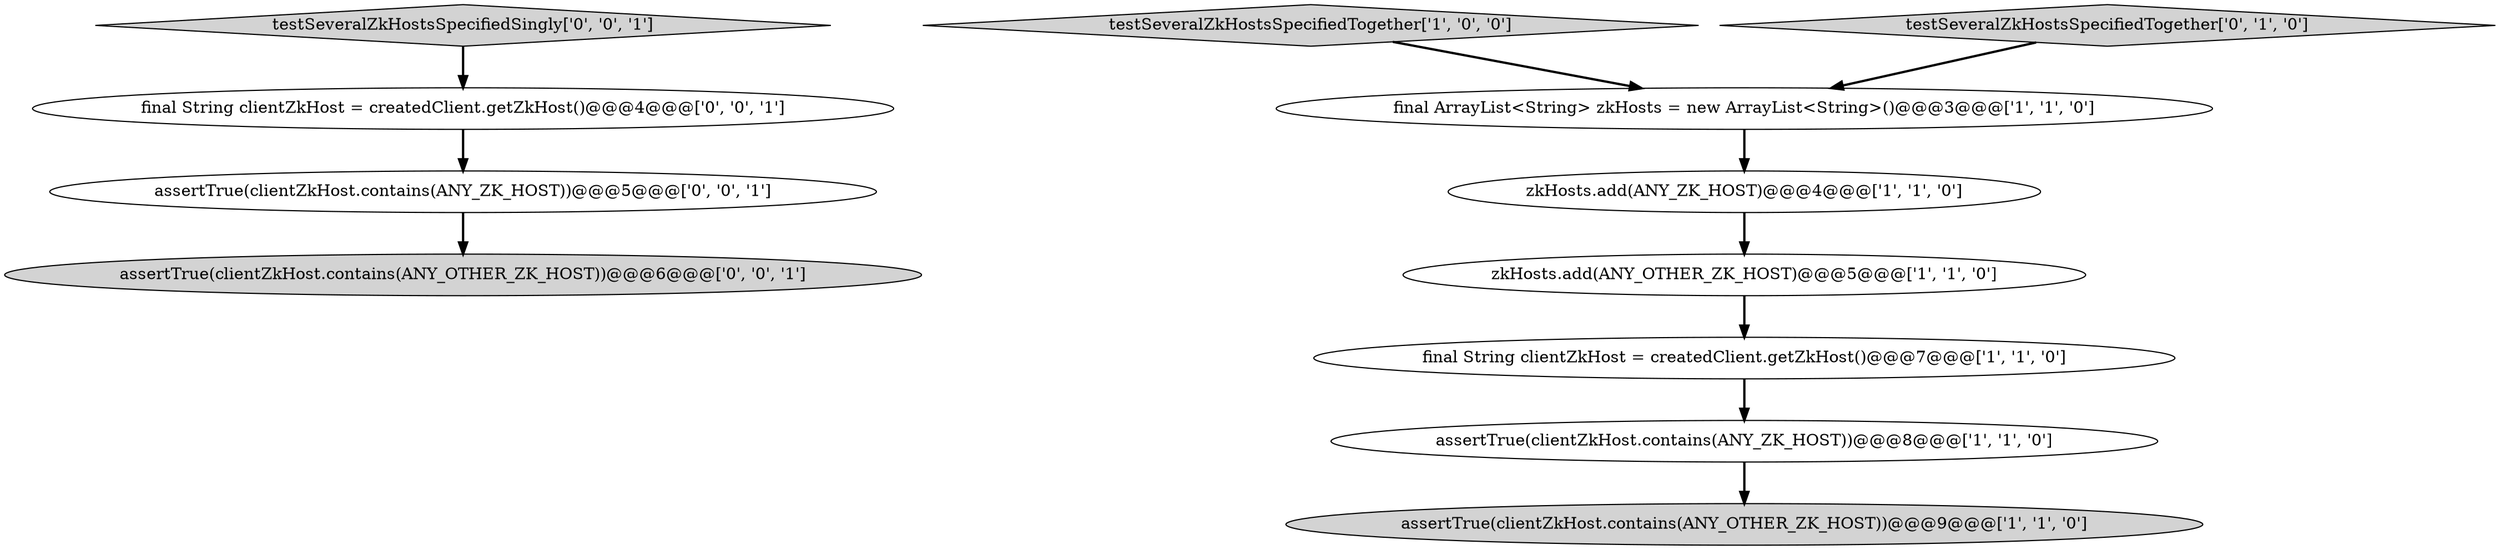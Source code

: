 digraph {
8 [style = filled, label = "final String clientZkHost = createdClient.getZkHost()@@@4@@@['0', '0', '1']", fillcolor = white, shape = ellipse image = "AAA0AAABBB3BBB"];
5 [style = filled, label = "zkHosts.add(ANY_ZK_HOST)@@@4@@@['1', '1', '0']", fillcolor = white, shape = ellipse image = "AAA0AAABBB1BBB"];
4 [style = filled, label = "assertTrue(clientZkHost.contains(ANY_OTHER_ZK_HOST))@@@9@@@['1', '1', '0']", fillcolor = lightgray, shape = ellipse image = "AAA0AAABBB1BBB"];
11 [style = filled, label = "testSeveralZkHostsSpecifiedSingly['0', '0', '1']", fillcolor = lightgray, shape = diamond image = "AAA0AAABBB3BBB"];
6 [style = filled, label = "final ArrayList<String> zkHosts = new ArrayList<String>()@@@3@@@['1', '1', '0']", fillcolor = white, shape = ellipse image = "AAA0AAABBB1BBB"];
0 [style = filled, label = "testSeveralZkHostsSpecifiedTogether['1', '0', '0']", fillcolor = lightgray, shape = diamond image = "AAA0AAABBB1BBB"];
7 [style = filled, label = "testSeveralZkHostsSpecifiedTogether['0', '1', '0']", fillcolor = lightgray, shape = diamond image = "AAA0AAABBB2BBB"];
9 [style = filled, label = "assertTrue(clientZkHost.contains(ANY_OTHER_ZK_HOST))@@@6@@@['0', '0', '1']", fillcolor = lightgray, shape = ellipse image = "AAA0AAABBB3BBB"];
1 [style = filled, label = "assertTrue(clientZkHost.contains(ANY_ZK_HOST))@@@8@@@['1', '1', '0']", fillcolor = white, shape = ellipse image = "AAA0AAABBB1BBB"];
3 [style = filled, label = "zkHosts.add(ANY_OTHER_ZK_HOST)@@@5@@@['1', '1', '0']", fillcolor = white, shape = ellipse image = "AAA0AAABBB1BBB"];
10 [style = filled, label = "assertTrue(clientZkHost.contains(ANY_ZK_HOST))@@@5@@@['0', '0', '1']", fillcolor = white, shape = ellipse image = "AAA0AAABBB3BBB"];
2 [style = filled, label = "final String clientZkHost = createdClient.getZkHost()@@@7@@@['1', '1', '0']", fillcolor = white, shape = ellipse image = "AAA0AAABBB1BBB"];
0->6 [style = bold, label=""];
7->6 [style = bold, label=""];
5->3 [style = bold, label=""];
11->8 [style = bold, label=""];
2->1 [style = bold, label=""];
8->10 [style = bold, label=""];
3->2 [style = bold, label=""];
10->9 [style = bold, label=""];
6->5 [style = bold, label=""];
1->4 [style = bold, label=""];
}

